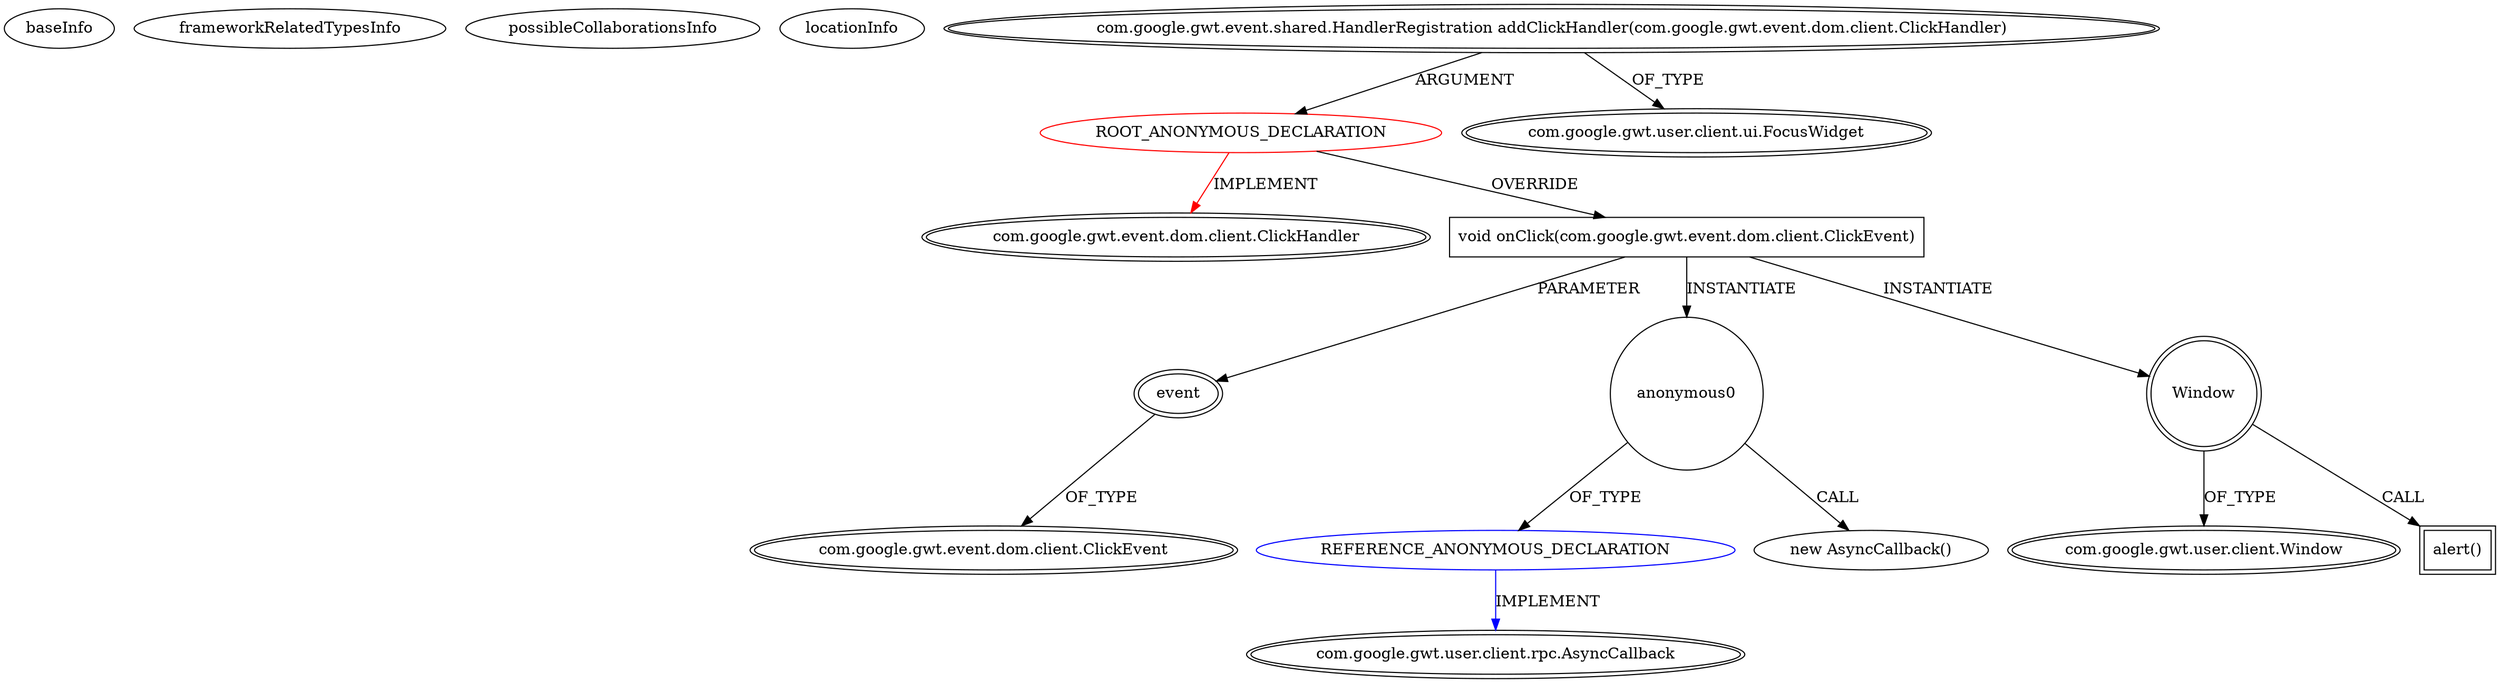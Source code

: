 digraph {
baseInfo[graphId=871,category="extension_graph",isAnonymous=true,possibleRelation=true]
frameworkRelatedTypesInfo[0="com.google.gwt.event.dom.client.ClickHandler"]
possibleCollaborationsInfo[0="871~OVERRIDING_METHOD_DECLARATION-INSTANTIATION-~com.google.gwt.event.dom.client.ClickHandler ~com.google.gwt.user.client.rpc.AsyncCallback ~true~true"]
locationInfo[projectName="bobvash-Resolution-Tracker",filePath="/bobvash-Resolution-Tracker/Resolution-Tracker-master/ResolutionTracker/src/com/bobvash/resolutiontracker/client/ResolutionDayWidget.java",contextSignature="void createNewTaskWidget(com.bobvash.resolutiontracker.client.TaskListClientView,com.bobvash.resolutiontracker.client.SingleTaskClientView)",graphId="871"]
0[label="ROOT_ANONYMOUS_DECLARATION",vertexType="ROOT_ANONYMOUS_DECLARATION",isFrameworkType=false,color=red]
1[label="com.google.gwt.event.dom.client.ClickHandler",vertexType="FRAMEWORK_INTERFACE_TYPE",isFrameworkType=true,peripheries=2]
2[label="com.google.gwt.event.shared.HandlerRegistration addClickHandler(com.google.gwt.event.dom.client.ClickHandler)",vertexType="OUTSIDE_CALL",isFrameworkType=true,peripheries=2]
3[label="com.google.gwt.user.client.ui.FocusWidget",vertexType="FRAMEWORK_CLASS_TYPE",isFrameworkType=true,peripheries=2]
4[label="void onClick(com.google.gwt.event.dom.client.ClickEvent)",vertexType="OVERRIDING_METHOD_DECLARATION",isFrameworkType=false,shape=box]
5[label="event",vertexType="PARAMETER_DECLARATION",isFrameworkType=true,peripheries=2]
6[label="com.google.gwt.event.dom.client.ClickEvent",vertexType="FRAMEWORK_CLASS_TYPE",isFrameworkType=true,peripheries=2]
8[label="anonymous0",vertexType="VARIABLE_EXPRESION",isFrameworkType=false,shape=circle]
9[label="REFERENCE_ANONYMOUS_DECLARATION",vertexType="REFERENCE_ANONYMOUS_DECLARATION",isFrameworkType=false,color=blue]
10[label="com.google.gwt.user.client.rpc.AsyncCallback",vertexType="FRAMEWORK_INTERFACE_TYPE",isFrameworkType=true,peripheries=2]
7[label="new AsyncCallback()",vertexType="CONSTRUCTOR_CALL",isFrameworkType=false]
11[label="Window",vertexType="VARIABLE_EXPRESION",isFrameworkType=true,peripheries=2,shape=circle]
13[label="com.google.gwt.user.client.Window",vertexType="FRAMEWORK_CLASS_TYPE",isFrameworkType=true,peripheries=2]
12[label="alert()",vertexType="INSIDE_CALL",isFrameworkType=true,peripheries=2,shape=box]
0->1[label="IMPLEMENT",color=red]
2->0[label="ARGUMENT"]
2->3[label="OF_TYPE"]
0->4[label="OVERRIDE"]
5->6[label="OF_TYPE"]
4->5[label="PARAMETER"]
4->8[label="INSTANTIATE"]
9->10[label="IMPLEMENT",color=blue]
8->9[label="OF_TYPE"]
8->7[label="CALL"]
4->11[label="INSTANTIATE"]
11->13[label="OF_TYPE"]
11->12[label="CALL"]
}
